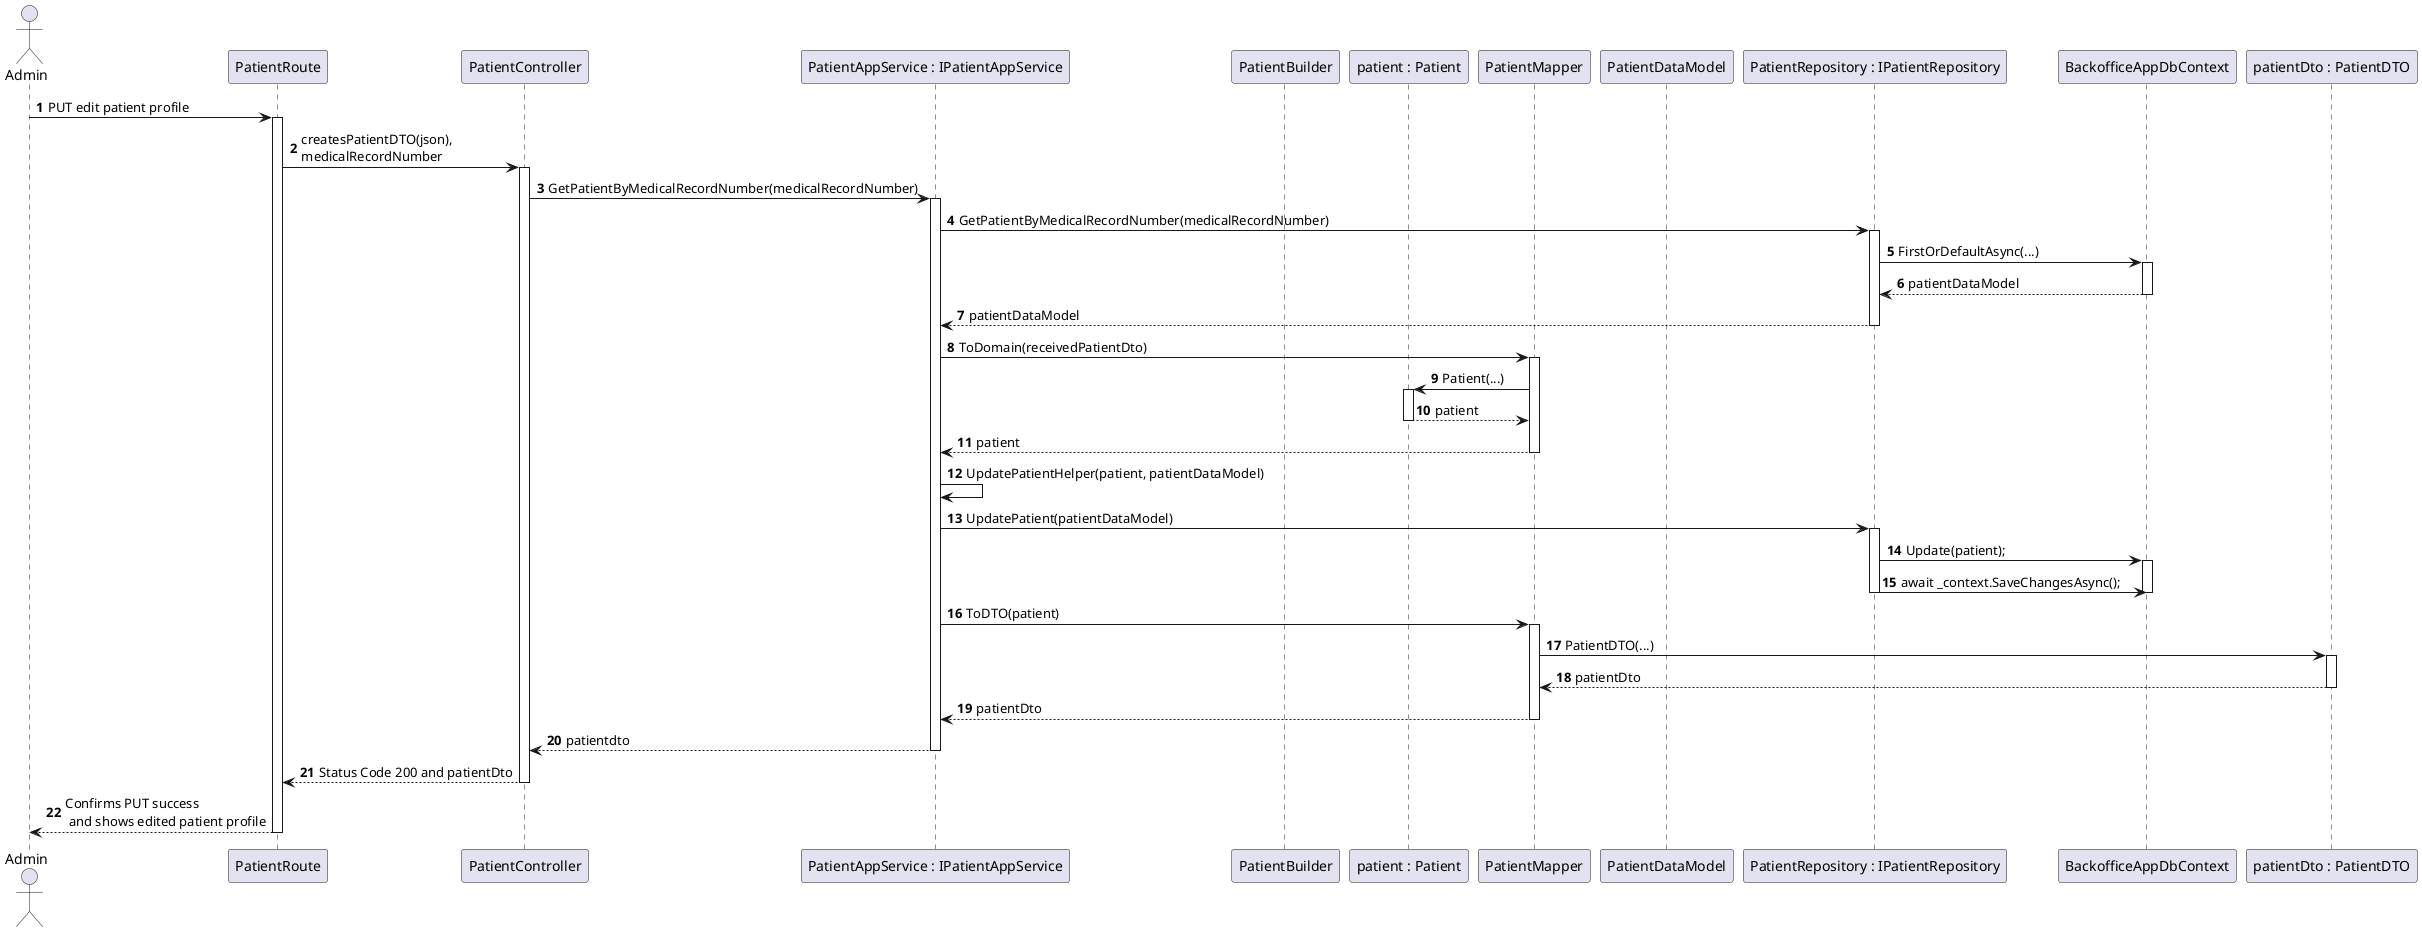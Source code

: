 @startuml
'https://plantuml.com/sequence-diagram

autonumber

actor "Admin" as admin

participant PatientRoute as route
participant PatientController as controller
participant "PatientAppService : IPatientAppService" as pservice
participant PatientBuilder as builder
participant "patient : Patient" as patient
participant PatientMapper as mapper
participant PatientDataModel as datamodel
participant "PatientRepository : IPatientRepository" as irepo
participant BackofficeAppDbContext as context
participant "patientDto : PatientDTO" as patientdto


admin -> route : PUT edit patient profile

activate route
route -> controller : createsPatientDTO(json), \nmedicalRecordNumber
activate controller
controller -> pservice : GetPatientByMedicalRecordNumber(medicalRecordNumber)

activate pservice 

pservice -> irepo : GetPatientByMedicalRecordNumber(medicalRecordNumber)

activate irepo

irepo -> context : FirstOrDefaultAsync(...)
activate context
context --> irepo : patientDataModel
deactivate context
irepo --> pservice : patientDataModel
deactivate irepo

pservice -> mapper : ToDomain(receivedPatientDto)
activate mapper
mapper -> patient : Patient(...)
activate patient
patient --> mapper : patient
deactivate patient
mapper --> pservice : patient
deactivate mapper

pservice -> pservice : UpdatePatientHelper(patient, patientDataModel)


pservice -> irepo : UpdatePatient(patientDataModel)

activate irepo
irepo -> context : Update(patient);
activate context
irepo -> context : await _context.SaveChangesAsync();
deactivate context
deactivate irepo



pservice -> mapper : ToDTO(patient)
activate mapper
mapper -> patientdto : PatientDTO(...)
activate patientdto
patientdto --> mapper : patientDto
deactivate patientdto
mapper --> pservice : patientDto
deactivate mapper

pservice --> controller : patientdto

deactivate pservice

controller --> route : Status Code 200 and patientDto

deactivate controller

route --> admin : Confirms PUT success \n and shows edited patient profile

deactivate route


@enduml